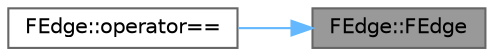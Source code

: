 digraph "FEdge::FEdge"
{
 // INTERACTIVE_SVG=YES
 // LATEX_PDF_SIZE
  bgcolor="transparent";
  edge [fontname=Helvetica,fontsize=10,labelfontname=Helvetica,labelfontsize=10];
  node [fontname=Helvetica,fontsize=10,shape=box,height=0.2,width=0.4];
  rankdir="RL";
  Node1 [id="Node000001",label="FEdge::FEdge",height=0.2,width=0.4,color="gray40", fillcolor="grey60", style="filled", fontcolor="black",tooltip="Default constructor (no initialization)."];
  Node1 -> Node2 [id="edge1_Node000001_Node000002",dir="back",color="steelblue1",style="solid",tooltip=" "];
  Node2 [id="Node000002",label="FEdge::operator==",height=0.2,width=0.4,color="grey40", fillcolor="white", style="filled",URL="$d1/d32/structFEdge.html#a22d3c0650e17c869312a71bd9267bf68",tooltip="Compares this edge with another."];
}
